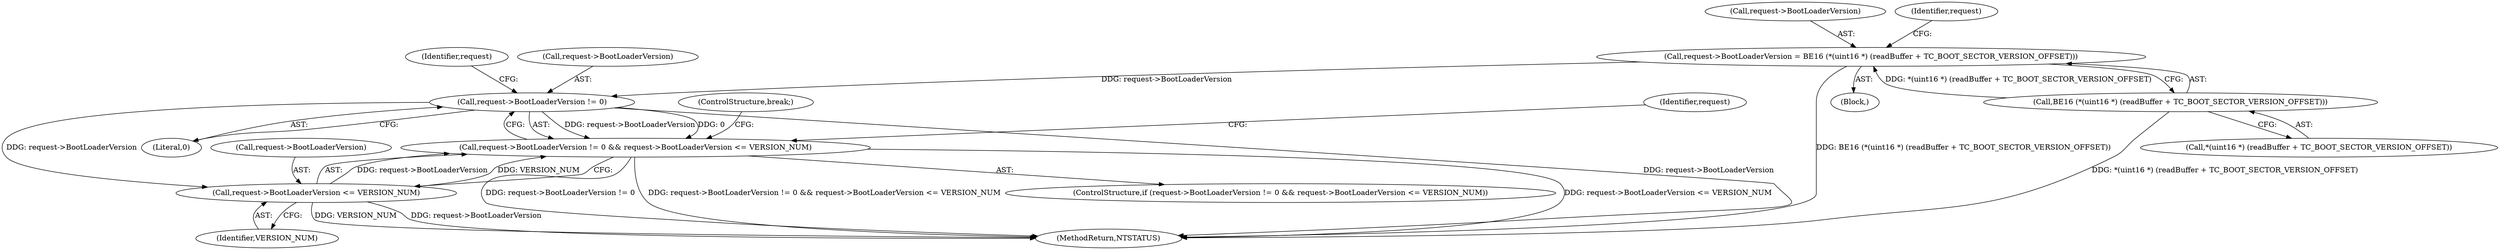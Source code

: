 digraph "0_VeraCrypt_f30f9339c9a0b9bbcc6f5ad38804af39db1f479e@pointer" {
"1000945" [label="(Call,request->BootLoaderVersion != 0)"];
"1000925" [label="(Call,request->BootLoaderVersion = BE16 (*(uint16 *) (readBuffer + TC_BOOT_SECTOR_VERSION_OFFSET)))"];
"1000929" [label="(Call,BE16 (*(uint16 *) (readBuffer + TC_BOOT_SECTOR_VERSION_OFFSET)))"];
"1000944" [label="(Call,request->BootLoaderVersion != 0 && request->BootLoaderVersion <= VERSION_NUM)"];
"1000950" [label="(Call,request->BootLoaderVersion <= VERSION_NUM)"];
"1003125" [label="(MethodReturn,NTSTATUS)"];
"1000926" [label="(Call,request->BootLoaderVersion)"];
"1000944" [label="(Call,request->BootLoaderVersion != 0 && request->BootLoaderVersion <= VERSION_NUM)"];
"1000952" [label="(Identifier,request)"];
"1000929" [label="(Call,BE16 (*(uint16 *) (readBuffer + TC_BOOT_SECTOR_VERSION_OFFSET)))"];
"1000945" [label="(Call,request->BootLoaderVersion != 0)"];
"1000950" [label="(Call,request->BootLoaderVersion <= VERSION_NUM)"];
"1000930" [label="(Call,*(uint16 *) (readBuffer + TC_BOOT_SECTOR_VERSION_OFFSET))"];
"1000949" [label="(Literal,0)"];
"1000943" [label="(ControlStructure,if (request->BootLoaderVersion != 0 && request->BootLoaderVersion <= VERSION_NUM))"];
"1000971" [label="(ControlStructure,break;)"];
"1000958" [label="(Identifier,request)"];
"1000954" [label="(Identifier,VERSION_NUM)"];
"1000925" [label="(Call,request->BootLoaderVersion = BE16 (*(uint16 *) (readBuffer + TC_BOOT_SECTOR_VERSION_OFFSET)))"];
"1000951" [label="(Call,request->BootLoaderVersion)"];
"1000924" [label="(Block,)"];
"1000938" [label="(Identifier,request)"];
"1000946" [label="(Call,request->BootLoaderVersion)"];
"1000945" -> "1000944"  [label="AST: "];
"1000945" -> "1000949"  [label="CFG: "];
"1000946" -> "1000945"  [label="AST: "];
"1000949" -> "1000945"  [label="AST: "];
"1000952" -> "1000945"  [label="CFG: "];
"1000944" -> "1000945"  [label="CFG: "];
"1000945" -> "1003125"  [label="DDG: request->BootLoaderVersion"];
"1000945" -> "1000944"  [label="DDG: request->BootLoaderVersion"];
"1000945" -> "1000944"  [label="DDG: 0"];
"1000925" -> "1000945"  [label="DDG: request->BootLoaderVersion"];
"1000945" -> "1000950"  [label="DDG: request->BootLoaderVersion"];
"1000925" -> "1000924"  [label="AST: "];
"1000925" -> "1000929"  [label="CFG: "];
"1000926" -> "1000925"  [label="AST: "];
"1000929" -> "1000925"  [label="AST: "];
"1000938" -> "1000925"  [label="CFG: "];
"1000925" -> "1003125"  [label="DDG: BE16 (*(uint16 *) (readBuffer + TC_BOOT_SECTOR_VERSION_OFFSET))"];
"1000929" -> "1000925"  [label="DDG: *(uint16 *) (readBuffer + TC_BOOT_SECTOR_VERSION_OFFSET)"];
"1000929" -> "1000930"  [label="CFG: "];
"1000930" -> "1000929"  [label="AST: "];
"1000929" -> "1003125"  [label="DDG: *(uint16 *) (readBuffer + TC_BOOT_SECTOR_VERSION_OFFSET)"];
"1000944" -> "1000943"  [label="AST: "];
"1000944" -> "1000950"  [label="CFG: "];
"1000950" -> "1000944"  [label="AST: "];
"1000958" -> "1000944"  [label="CFG: "];
"1000971" -> "1000944"  [label="CFG: "];
"1000944" -> "1003125"  [label="DDG: request->BootLoaderVersion <= VERSION_NUM"];
"1000944" -> "1003125"  [label="DDG: request->BootLoaderVersion != 0 && request->BootLoaderVersion <= VERSION_NUM"];
"1000944" -> "1003125"  [label="DDG: request->BootLoaderVersion != 0"];
"1000950" -> "1000944"  [label="DDG: request->BootLoaderVersion"];
"1000950" -> "1000944"  [label="DDG: VERSION_NUM"];
"1000950" -> "1000954"  [label="CFG: "];
"1000951" -> "1000950"  [label="AST: "];
"1000954" -> "1000950"  [label="AST: "];
"1000950" -> "1003125"  [label="DDG: request->BootLoaderVersion"];
"1000950" -> "1003125"  [label="DDG: VERSION_NUM"];
}
